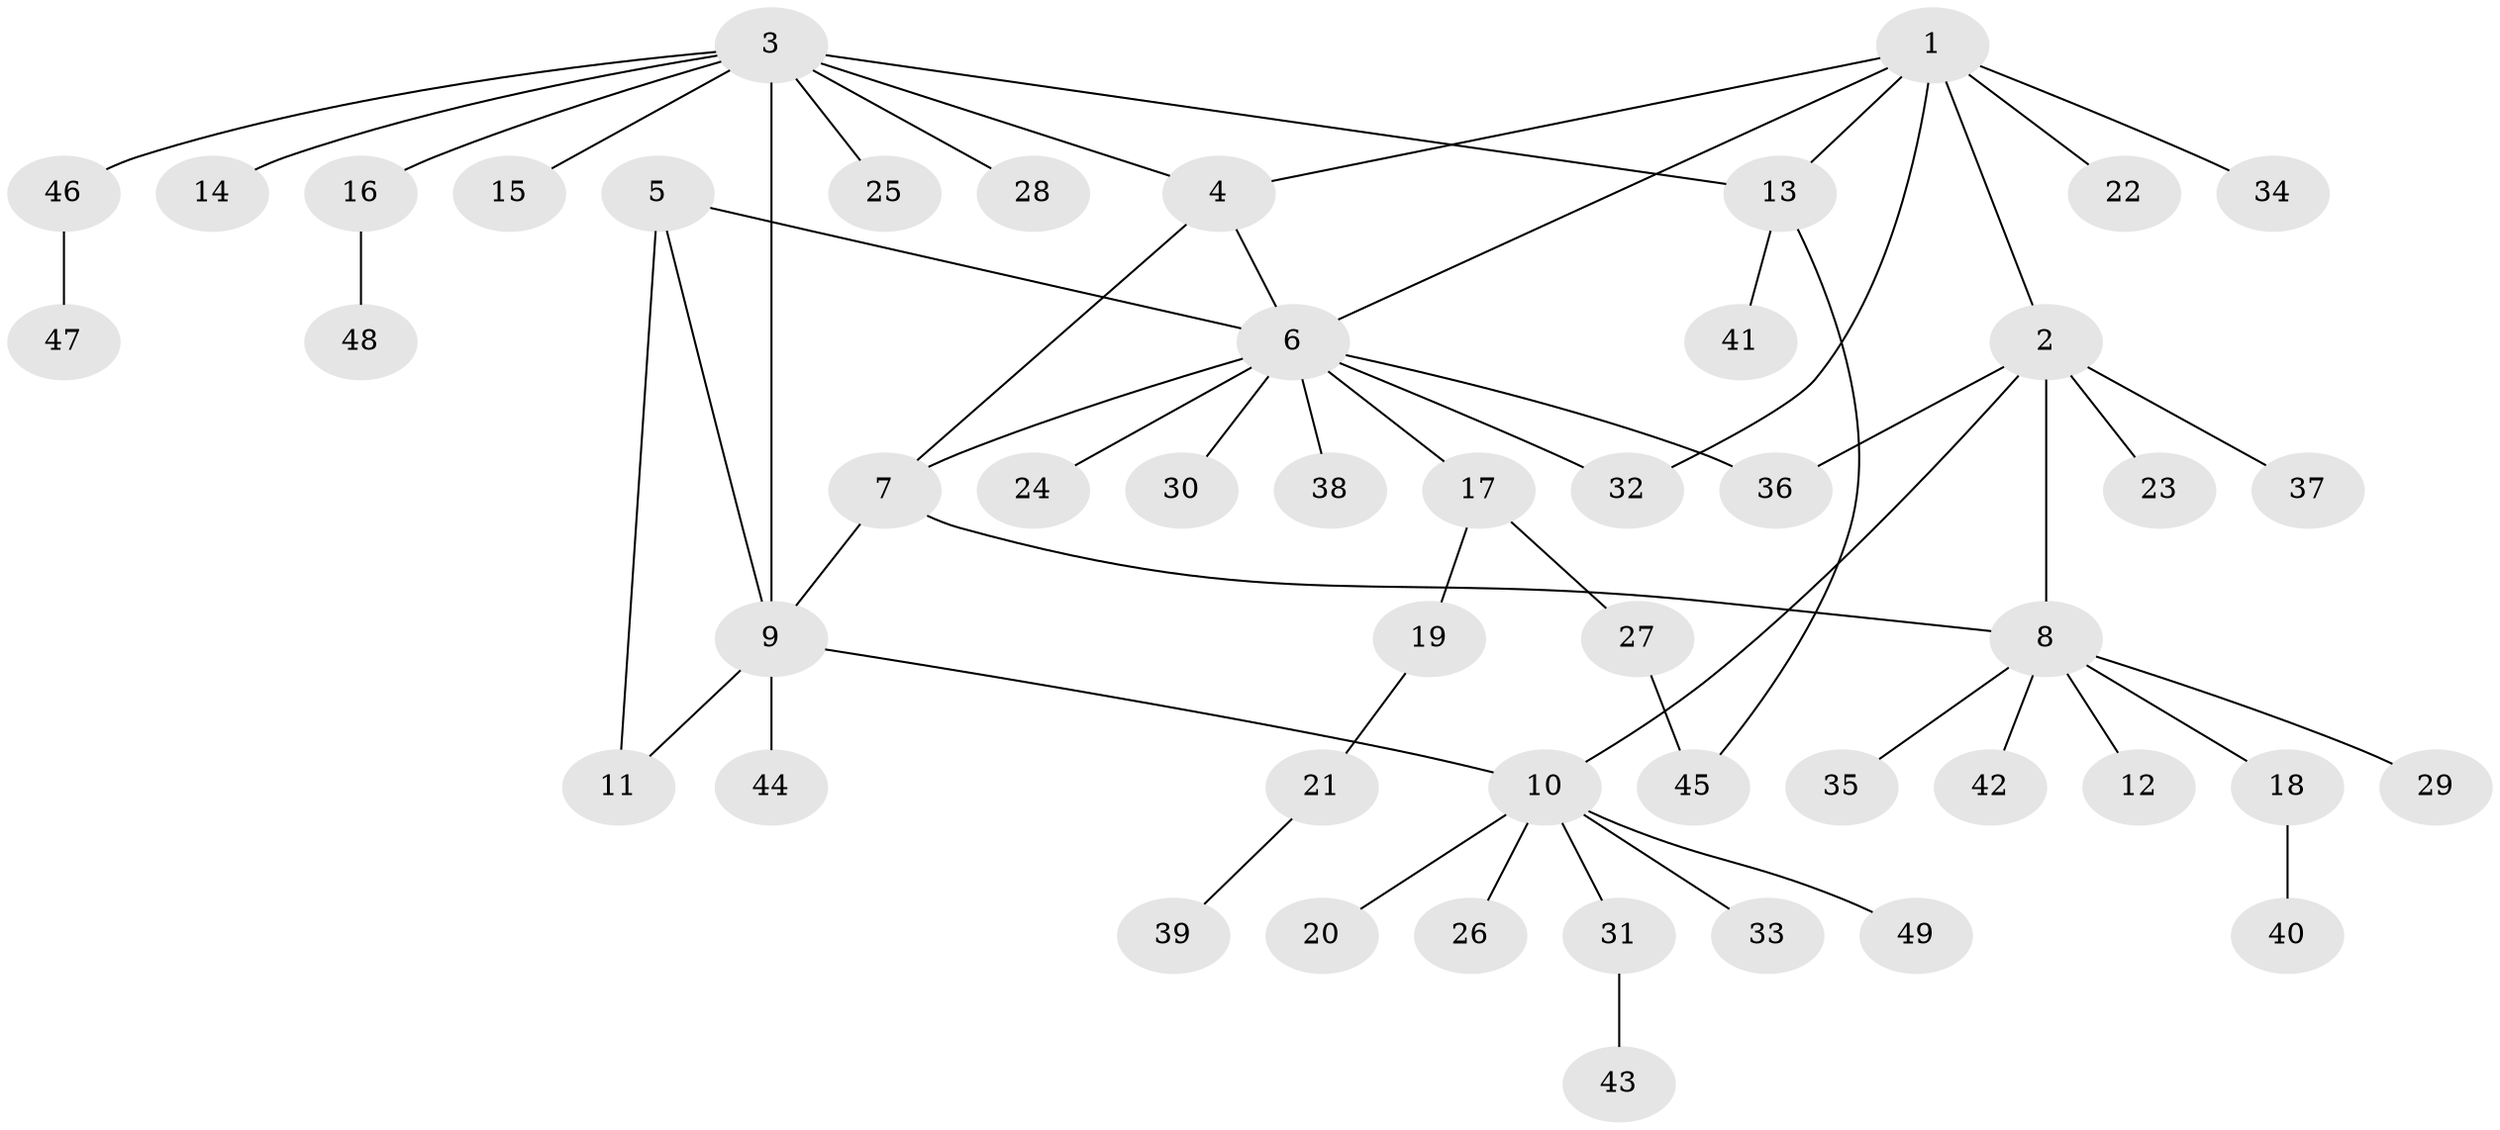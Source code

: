 // coarse degree distribution, {10: 0.07142857142857142, 3: 0.14285714285714285, 2: 0.14285714285714285, 1: 0.5714285714285714, 6: 0.07142857142857142}
// Generated by graph-tools (version 1.1) at 2025/57/03/04/25 21:57:20]
// undirected, 49 vertices, 59 edges
graph export_dot {
graph [start="1"]
  node [color=gray90,style=filled];
  1;
  2;
  3;
  4;
  5;
  6;
  7;
  8;
  9;
  10;
  11;
  12;
  13;
  14;
  15;
  16;
  17;
  18;
  19;
  20;
  21;
  22;
  23;
  24;
  25;
  26;
  27;
  28;
  29;
  30;
  31;
  32;
  33;
  34;
  35;
  36;
  37;
  38;
  39;
  40;
  41;
  42;
  43;
  44;
  45;
  46;
  47;
  48;
  49;
  1 -- 2;
  1 -- 4;
  1 -- 6;
  1 -- 13;
  1 -- 22;
  1 -- 32;
  1 -- 34;
  2 -- 8;
  2 -- 10;
  2 -- 23;
  2 -- 36;
  2 -- 37;
  3 -- 4;
  3 -- 9;
  3 -- 13;
  3 -- 14;
  3 -- 15;
  3 -- 16;
  3 -- 25;
  3 -- 28;
  3 -- 46;
  4 -- 6;
  4 -- 7;
  5 -- 6;
  5 -- 9;
  5 -- 11;
  6 -- 7;
  6 -- 17;
  6 -- 24;
  6 -- 30;
  6 -- 32;
  6 -- 36;
  6 -- 38;
  7 -- 8;
  7 -- 9;
  8 -- 12;
  8 -- 18;
  8 -- 29;
  8 -- 35;
  8 -- 42;
  9 -- 10;
  9 -- 11;
  9 -- 44;
  10 -- 20;
  10 -- 26;
  10 -- 31;
  10 -- 33;
  10 -- 49;
  13 -- 41;
  13 -- 45;
  16 -- 48;
  17 -- 19;
  17 -- 27;
  18 -- 40;
  19 -- 21;
  21 -- 39;
  27 -- 45;
  31 -- 43;
  46 -- 47;
}

